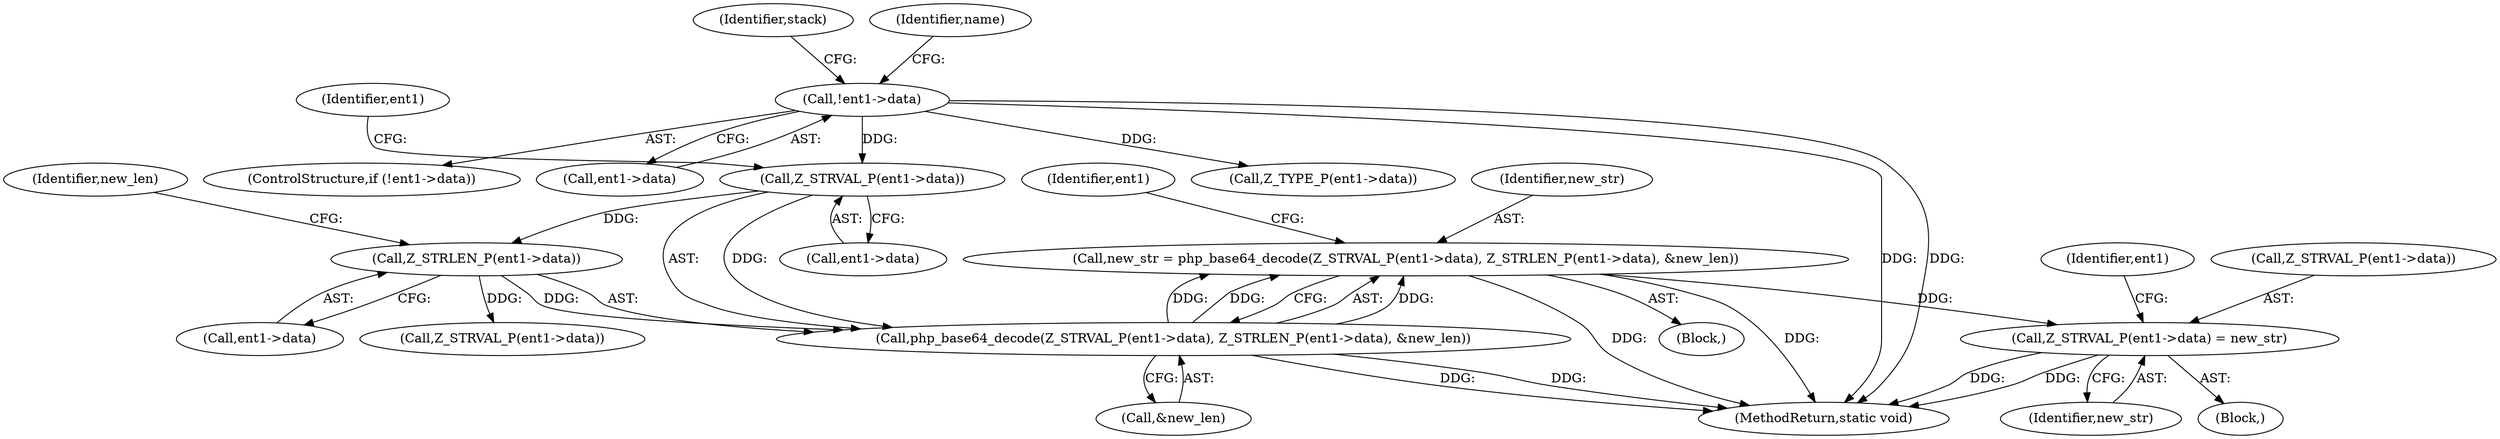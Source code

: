 digraph "0_php-src_698a691724c0a949295991e5df091ce16f899e02?w=1@pointer" {
"1000244" [label="(Call,Z_STRVAL_P(ent1->data) = new_str)"];
"1000223" [label="(Call,new_str = php_base64_decode(Z_STRVAL_P(ent1->data), Z_STRLEN_P(ent1->data), &new_len))"];
"1000225" [label="(Call,php_base64_decode(Z_STRVAL_P(ent1->data), Z_STRLEN_P(ent1->data), &new_len))"];
"1000226" [label="(Call,Z_STRVAL_P(ent1->data))"];
"1000186" [label="(Call,!ent1->data)"];
"1000230" [label="(Call,Z_STRLEN_P(ent1->data))"];
"1000223" [label="(Call,new_str = php_base64_decode(Z_STRVAL_P(ent1->data), Z_STRLEN_P(ent1->data), &new_len))"];
"1000185" [label="(ControlStructure,if (!ent1->data))"];
"1000230" [label="(Call,Z_STRLEN_P(ent1->data))"];
"1000187" [label="(Call,ent1->data)"];
"1000225" [label="(Call,php_base64_decode(Z_STRVAL_P(ent1->data), Z_STRLEN_P(ent1->data), &new_len))"];
"1000239" [label="(Identifier,ent1)"];
"1000231" [label="(Call,ent1->data)"];
"1000232" [label="(Identifier,ent1)"];
"1000234" [label="(Call,&new_len)"];
"1000245" [label="(Call,Z_STRVAL_P(ent1->data))"];
"1000235" [label="(Identifier,new_len)"];
"1000194" [label="(Identifier,stack)"];
"1000215" [label="(Identifier,name)"];
"1000586" [label="(MethodReturn,static void)"];
"1000253" [label="(Identifier,ent1)"];
"1000227" [label="(Call,ent1->data)"];
"1000249" [label="(Identifier,new_str)"];
"1000237" [label="(Call,Z_STRVAL_P(ent1->data))"];
"1000264" [label="(Call,Z_TYPE_P(ent1->data))"];
"1000244" [label="(Call,Z_STRVAL_P(ent1->data) = new_str)"];
"1000226" [label="(Call,Z_STRVAL_P(ent1->data))"];
"1000217" [label="(Block,)"];
"1000224" [label="(Identifier,new_str)"];
"1000243" [label="(Block,)"];
"1000186" [label="(Call,!ent1->data)"];
"1000244" -> "1000243"  [label="AST: "];
"1000244" -> "1000249"  [label="CFG: "];
"1000245" -> "1000244"  [label="AST: "];
"1000249" -> "1000244"  [label="AST: "];
"1000253" -> "1000244"  [label="CFG: "];
"1000244" -> "1000586"  [label="DDG: "];
"1000244" -> "1000586"  [label="DDG: "];
"1000223" -> "1000244"  [label="DDG: "];
"1000223" -> "1000217"  [label="AST: "];
"1000223" -> "1000225"  [label="CFG: "];
"1000224" -> "1000223"  [label="AST: "];
"1000225" -> "1000223"  [label="AST: "];
"1000239" -> "1000223"  [label="CFG: "];
"1000223" -> "1000586"  [label="DDG: "];
"1000223" -> "1000586"  [label="DDG: "];
"1000225" -> "1000223"  [label="DDG: "];
"1000225" -> "1000223"  [label="DDG: "];
"1000225" -> "1000223"  [label="DDG: "];
"1000225" -> "1000234"  [label="CFG: "];
"1000226" -> "1000225"  [label="AST: "];
"1000230" -> "1000225"  [label="AST: "];
"1000234" -> "1000225"  [label="AST: "];
"1000225" -> "1000586"  [label="DDG: "];
"1000225" -> "1000586"  [label="DDG: "];
"1000226" -> "1000225"  [label="DDG: "];
"1000230" -> "1000225"  [label="DDG: "];
"1000226" -> "1000227"  [label="CFG: "];
"1000227" -> "1000226"  [label="AST: "];
"1000232" -> "1000226"  [label="CFG: "];
"1000186" -> "1000226"  [label="DDG: "];
"1000226" -> "1000230"  [label="DDG: "];
"1000186" -> "1000185"  [label="AST: "];
"1000186" -> "1000187"  [label="CFG: "];
"1000187" -> "1000186"  [label="AST: "];
"1000194" -> "1000186"  [label="CFG: "];
"1000215" -> "1000186"  [label="CFG: "];
"1000186" -> "1000586"  [label="DDG: "];
"1000186" -> "1000586"  [label="DDG: "];
"1000186" -> "1000264"  [label="DDG: "];
"1000230" -> "1000231"  [label="CFG: "];
"1000231" -> "1000230"  [label="AST: "];
"1000235" -> "1000230"  [label="CFG: "];
"1000230" -> "1000237"  [label="DDG: "];
}
